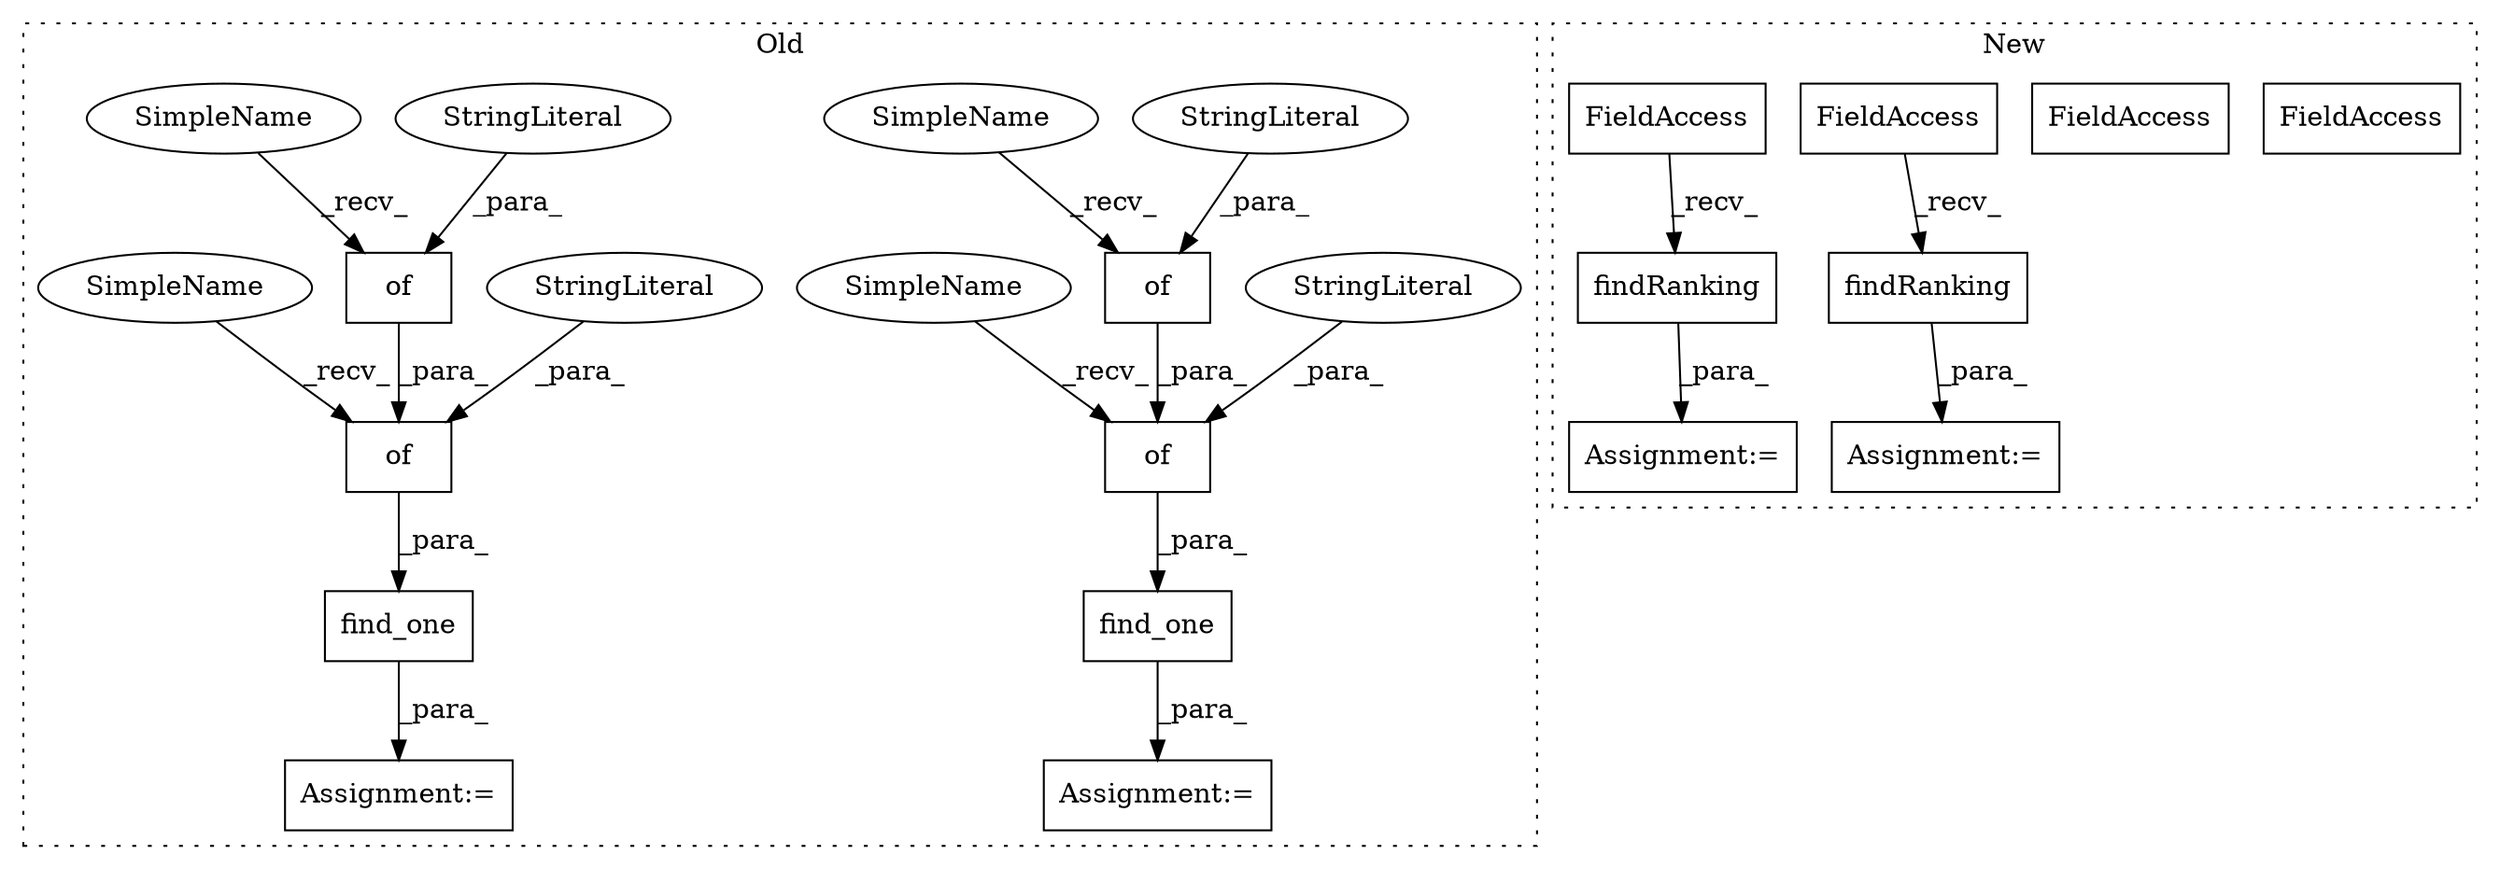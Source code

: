 digraph G {
subgraph cluster0 {
1 [label="find_one" a="32" s="741,782" l="9,1" shape="box"];
5 [label="of" a="32" s="754,781" l="3,1" shape="box"];
6 [label="of" a="32" s="767,780" l="3,1" shape="box"];
8 [label="StringLiteral" a="45" s="770" l="8" shape="ellipse"];
9 [label="of" a="32" s="968,997" l="3,1" shape="box"];
10 [label="find_one" a="32" s="955,998" l="9,1" shape="box"];
11 [label="of" a="32" s="981,996" l="3,1" shape="box"];
12 [label="StringLiteral" a="45" s="757" l="5" shape="ellipse"];
13 [label="StringLiteral" a="45" s="971" l="5" shape="ellipse"];
15 [label="Assignment:=" a="7" s="738" l="1" shape="box"];
16 [label="Assignment:=" a="7" s="952" l="1" shape="box"];
17 [label="StringLiteral" a="45" s="984" l="8" shape="ellipse"];
21 [label="SimpleName" a="42" s="977" l="3" shape="ellipse"];
22 [label="SimpleName" a="42" s="964" l="3" shape="ellipse"];
23 [label="SimpleName" a="42" s="750" l="3" shape="ellipse"];
24 [label="SimpleName" a="42" s="763" l="3" shape="ellipse"];
label = "Old";
style="dotted";
}
subgraph cluster1 {
2 [label="findRanking" a="32" s="854,869" l="12,1" shape="box"];
3 [label="FieldAccess" a="22" s="836" l="17" shape="box"];
4 [label="FieldAccess" a="22" s="632" l="17" shape="box"];
7 [label="findRanking" a="32" s="650,665" l="12,1" shape="box"];
14 [label="Assignment:=" a="7" s="631" l="1" shape="box"];
18 [label="Assignment:=" a="7" s="835" l="1" shape="box"];
19 [label="FieldAccess" a="22" s="632" l="17" shape="box"];
20 [label="FieldAccess" a="22" s="836" l="17" shape="box"];
label = "New";
style="dotted";
}
1 -> 15 [label="_para_"];
2 -> 18 [label="_para_"];
5 -> 1 [label="_para_"];
6 -> 5 [label="_para_"];
7 -> 14 [label="_para_"];
8 -> 6 [label="_para_"];
9 -> 10 [label="_para_"];
10 -> 16 [label="_para_"];
11 -> 9 [label="_para_"];
12 -> 5 [label="_para_"];
13 -> 9 [label="_para_"];
17 -> 11 [label="_para_"];
19 -> 7 [label="_recv_"];
20 -> 2 [label="_recv_"];
21 -> 11 [label="_recv_"];
22 -> 9 [label="_recv_"];
23 -> 5 [label="_recv_"];
24 -> 6 [label="_recv_"];
}